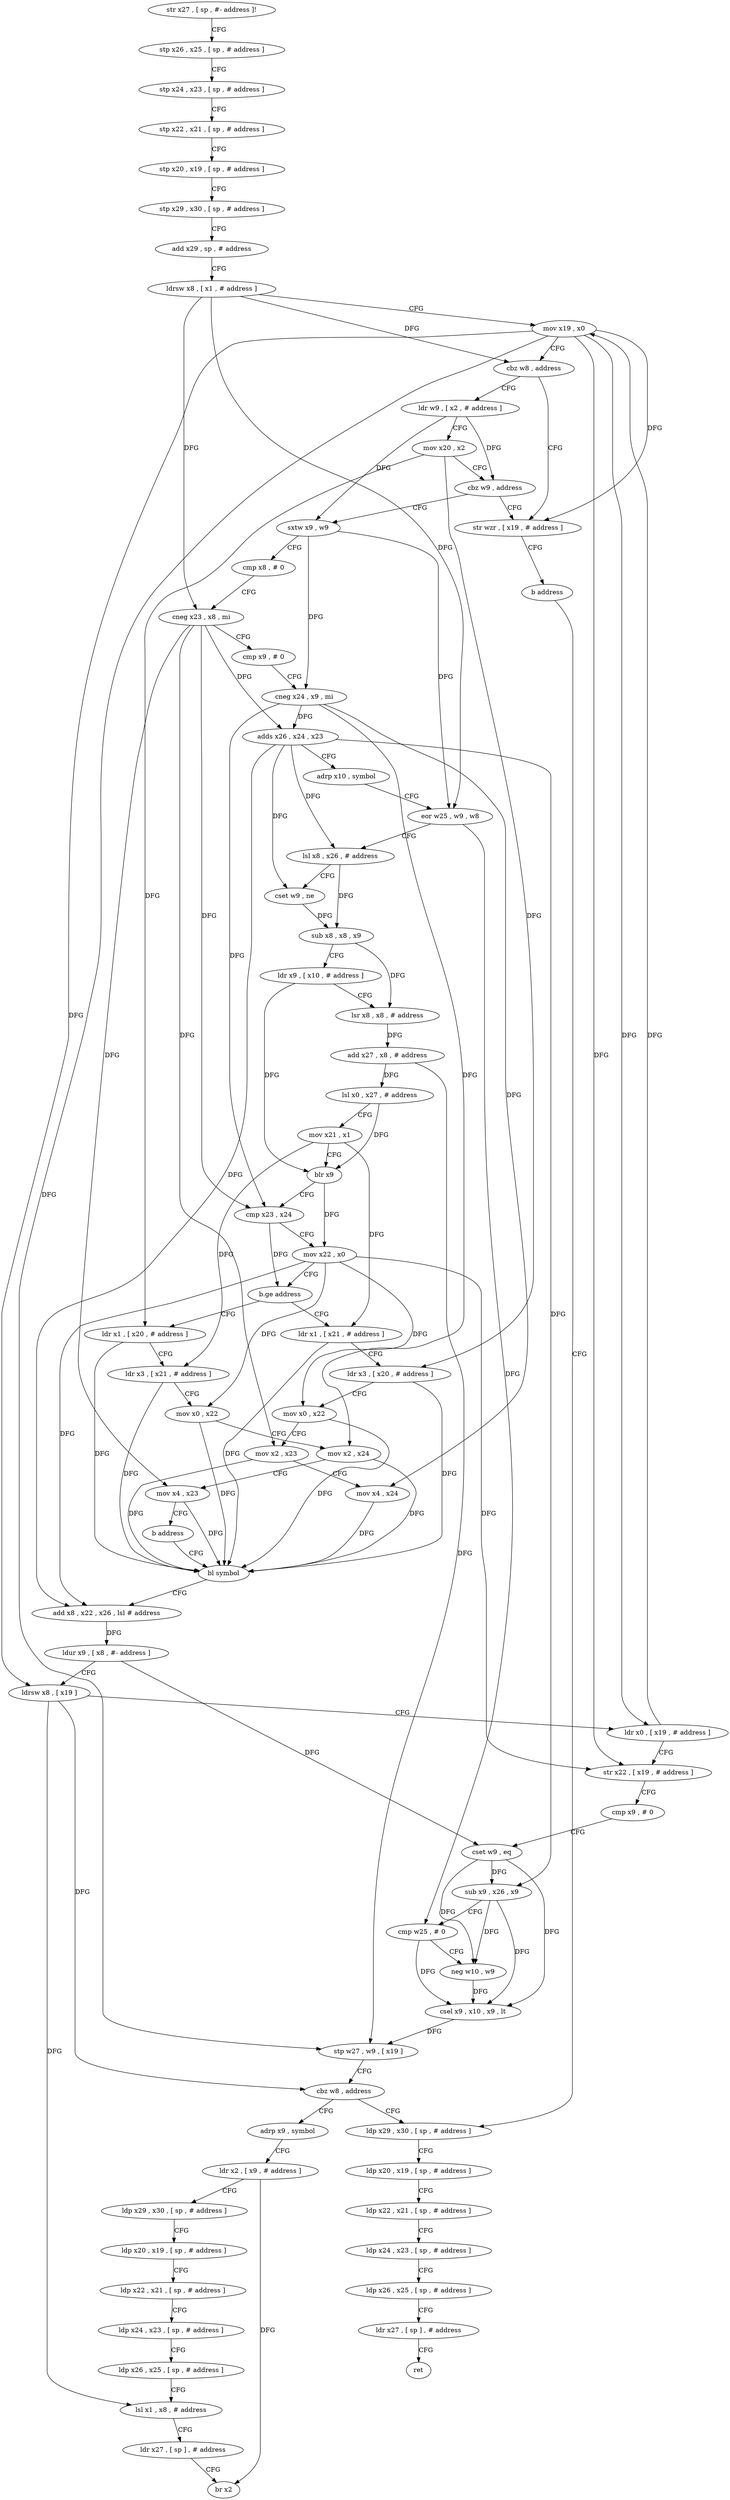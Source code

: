 digraph "func" {
"4234088" [label = "str x27 , [ sp , #- address ]!" ]
"4234092" [label = "stp x26 , x25 , [ sp , # address ]" ]
"4234096" [label = "stp x24 , x23 , [ sp , # address ]" ]
"4234100" [label = "stp x22 , x21 , [ sp , # address ]" ]
"4234104" [label = "stp x20 , x19 , [ sp , # address ]" ]
"4234108" [label = "stp x29 , x30 , [ sp , # address ]" ]
"4234112" [label = "add x29 , sp , # address" ]
"4234116" [label = "ldrsw x8 , [ x1 , # address ]" ]
"4234120" [label = "mov x19 , x0" ]
"4234124" [label = "cbz w8 , address" ]
"4234244" [label = "str wzr , [ x19 , # address ]" ]
"4234128" [label = "ldr w9 , [ x2 , # address ]" ]
"4234248" [label = "b address" ]
"4234368" [label = "ldp x29 , x30 , [ sp , # address ]" ]
"4234132" [label = "mov x20 , x2" ]
"4234136" [label = "cbz w9 , address" ]
"4234140" [label = "sxtw x9 , w9" ]
"4234372" [label = "ldp x20 , x19 , [ sp , # address ]" ]
"4234376" [label = "ldp x22 , x21 , [ sp , # address ]" ]
"4234380" [label = "ldp x24 , x23 , [ sp , # address ]" ]
"4234384" [label = "ldp x26 , x25 , [ sp , # address ]" ]
"4234388" [label = "ldr x27 , [ sp ] , # address" ]
"4234392" [label = "ret" ]
"4234144" [label = "cmp x8 , # 0" ]
"4234148" [label = "cneg x23 , x8 , mi" ]
"4234152" [label = "cmp x9 , # 0" ]
"4234156" [label = "cneg x24 , x9 , mi" ]
"4234160" [label = "adds x26 , x24 , x23" ]
"4234164" [label = "adrp x10 , symbol" ]
"4234168" [label = "eor w25 , w9 , w8" ]
"4234172" [label = "lsl x8 , x26 , # address" ]
"4234176" [label = "cset w9 , ne" ]
"4234180" [label = "sub x8 , x8 , x9" ]
"4234184" [label = "ldr x9 , [ x10 , # address ]" ]
"4234188" [label = "lsr x8 , x8 , # address" ]
"4234192" [label = "add x27 , x8 , # address" ]
"4234196" [label = "lsl x0 , x27 , # address" ]
"4234200" [label = "mov x21 , x1" ]
"4234204" [label = "blr x9" ]
"4234208" [label = "cmp x23 , x24" ]
"4234212" [label = "mov x22 , x0" ]
"4234216" [label = "b.ge address" ]
"4234252" [label = "ldr x1 , [ x21 , # address ]" ]
"4234220" [label = "ldr x1 , [ x20 , # address ]" ]
"4234256" [label = "ldr x3 , [ x20 , # address ]" ]
"4234260" [label = "mov x0 , x22" ]
"4234264" [label = "mov x2 , x23" ]
"4234268" [label = "mov x4 , x24" ]
"4234272" [label = "bl symbol" ]
"4234224" [label = "ldr x3 , [ x21 , # address ]" ]
"4234228" [label = "mov x0 , x22" ]
"4234232" [label = "mov x2 , x24" ]
"4234236" [label = "mov x4 , x23" ]
"4234240" [label = "b address" ]
"4234328" [label = "adrp x9 , symbol" ]
"4234332" [label = "ldr x2 , [ x9 , # address ]" ]
"4234336" [label = "ldp x29 , x30 , [ sp , # address ]" ]
"4234340" [label = "ldp x20 , x19 , [ sp , # address ]" ]
"4234344" [label = "ldp x22 , x21 , [ sp , # address ]" ]
"4234348" [label = "ldp x24 , x23 , [ sp , # address ]" ]
"4234352" [label = "ldp x26 , x25 , [ sp , # address ]" ]
"4234356" [label = "lsl x1 , x8 , # address" ]
"4234360" [label = "ldr x27 , [ sp ] , # address" ]
"4234364" [label = "br x2" ]
"4234276" [label = "add x8 , x22 , x26 , lsl # address" ]
"4234280" [label = "ldur x9 , [ x8 , #- address ]" ]
"4234284" [label = "ldrsw x8 , [ x19 ]" ]
"4234288" [label = "ldr x0 , [ x19 , # address ]" ]
"4234292" [label = "str x22 , [ x19 , # address ]" ]
"4234296" [label = "cmp x9 , # 0" ]
"4234300" [label = "cset w9 , eq" ]
"4234304" [label = "sub x9 , x26 , x9" ]
"4234308" [label = "cmp w25 , # 0" ]
"4234312" [label = "neg w10 , w9" ]
"4234316" [label = "csel x9 , x10 , x9 , lt" ]
"4234320" [label = "stp w27 , w9 , [ x19 ]" ]
"4234324" [label = "cbz w8 , address" ]
"4234088" -> "4234092" [ label = "CFG" ]
"4234092" -> "4234096" [ label = "CFG" ]
"4234096" -> "4234100" [ label = "CFG" ]
"4234100" -> "4234104" [ label = "CFG" ]
"4234104" -> "4234108" [ label = "CFG" ]
"4234108" -> "4234112" [ label = "CFG" ]
"4234112" -> "4234116" [ label = "CFG" ]
"4234116" -> "4234120" [ label = "CFG" ]
"4234116" -> "4234124" [ label = "DFG" ]
"4234116" -> "4234148" [ label = "DFG" ]
"4234116" -> "4234168" [ label = "DFG" ]
"4234120" -> "4234124" [ label = "CFG" ]
"4234120" -> "4234244" [ label = "DFG" ]
"4234120" -> "4234284" [ label = "DFG" ]
"4234120" -> "4234288" [ label = "DFG" ]
"4234120" -> "4234292" [ label = "DFG" ]
"4234120" -> "4234320" [ label = "DFG" ]
"4234124" -> "4234244" [ label = "CFG" ]
"4234124" -> "4234128" [ label = "CFG" ]
"4234244" -> "4234248" [ label = "CFG" ]
"4234128" -> "4234132" [ label = "CFG" ]
"4234128" -> "4234136" [ label = "DFG" ]
"4234128" -> "4234140" [ label = "DFG" ]
"4234248" -> "4234368" [ label = "CFG" ]
"4234368" -> "4234372" [ label = "CFG" ]
"4234132" -> "4234136" [ label = "CFG" ]
"4234132" -> "4234256" [ label = "DFG" ]
"4234132" -> "4234220" [ label = "DFG" ]
"4234136" -> "4234244" [ label = "CFG" ]
"4234136" -> "4234140" [ label = "CFG" ]
"4234140" -> "4234144" [ label = "CFG" ]
"4234140" -> "4234156" [ label = "DFG" ]
"4234140" -> "4234168" [ label = "DFG" ]
"4234372" -> "4234376" [ label = "CFG" ]
"4234376" -> "4234380" [ label = "CFG" ]
"4234380" -> "4234384" [ label = "CFG" ]
"4234384" -> "4234388" [ label = "CFG" ]
"4234388" -> "4234392" [ label = "CFG" ]
"4234144" -> "4234148" [ label = "CFG" ]
"4234148" -> "4234152" [ label = "CFG" ]
"4234148" -> "4234160" [ label = "DFG" ]
"4234148" -> "4234208" [ label = "DFG" ]
"4234148" -> "4234264" [ label = "DFG" ]
"4234148" -> "4234236" [ label = "DFG" ]
"4234152" -> "4234156" [ label = "CFG" ]
"4234156" -> "4234160" [ label = "DFG" ]
"4234156" -> "4234208" [ label = "DFG" ]
"4234156" -> "4234268" [ label = "DFG" ]
"4234156" -> "4234232" [ label = "DFG" ]
"4234160" -> "4234164" [ label = "CFG" ]
"4234160" -> "4234172" [ label = "DFG" ]
"4234160" -> "4234276" [ label = "DFG" ]
"4234160" -> "4234304" [ label = "DFG" ]
"4234160" -> "4234176" [ label = "DFG" ]
"4234164" -> "4234168" [ label = "CFG" ]
"4234168" -> "4234172" [ label = "CFG" ]
"4234168" -> "4234308" [ label = "DFG" ]
"4234172" -> "4234176" [ label = "CFG" ]
"4234172" -> "4234180" [ label = "DFG" ]
"4234176" -> "4234180" [ label = "DFG" ]
"4234180" -> "4234184" [ label = "CFG" ]
"4234180" -> "4234188" [ label = "DFG" ]
"4234184" -> "4234188" [ label = "CFG" ]
"4234184" -> "4234204" [ label = "DFG" ]
"4234188" -> "4234192" [ label = "DFG" ]
"4234192" -> "4234196" [ label = "DFG" ]
"4234192" -> "4234320" [ label = "DFG" ]
"4234196" -> "4234200" [ label = "CFG" ]
"4234196" -> "4234204" [ label = "DFG" ]
"4234200" -> "4234204" [ label = "CFG" ]
"4234200" -> "4234252" [ label = "DFG" ]
"4234200" -> "4234224" [ label = "DFG" ]
"4234204" -> "4234208" [ label = "CFG" ]
"4234204" -> "4234212" [ label = "DFG" ]
"4234208" -> "4234212" [ label = "CFG" ]
"4234208" -> "4234216" [ label = "DFG" ]
"4234212" -> "4234216" [ label = "CFG" ]
"4234212" -> "4234260" [ label = "DFG" ]
"4234212" -> "4234228" [ label = "DFG" ]
"4234212" -> "4234276" [ label = "DFG" ]
"4234212" -> "4234292" [ label = "DFG" ]
"4234216" -> "4234252" [ label = "CFG" ]
"4234216" -> "4234220" [ label = "CFG" ]
"4234252" -> "4234256" [ label = "CFG" ]
"4234252" -> "4234272" [ label = "DFG" ]
"4234220" -> "4234224" [ label = "CFG" ]
"4234220" -> "4234272" [ label = "DFG" ]
"4234256" -> "4234260" [ label = "CFG" ]
"4234256" -> "4234272" [ label = "DFG" ]
"4234260" -> "4234264" [ label = "CFG" ]
"4234260" -> "4234272" [ label = "DFG" ]
"4234264" -> "4234268" [ label = "CFG" ]
"4234264" -> "4234272" [ label = "DFG" ]
"4234268" -> "4234272" [ label = "DFG" ]
"4234272" -> "4234276" [ label = "CFG" ]
"4234224" -> "4234228" [ label = "CFG" ]
"4234224" -> "4234272" [ label = "DFG" ]
"4234228" -> "4234232" [ label = "CFG" ]
"4234228" -> "4234272" [ label = "DFG" ]
"4234232" -> "4234236" [ label = "CFG" ]
"4234232" -> "4234272" [ label = "DFG" ]
"4234236" -> "4234240" [ label = "CFG" ]
"4234236" -> "4234272" [ label = "DFG" ]
"4234240" -> "4234272" [ label = "CFG" ]
"4234328" -> "4234332" [ label = "CFG" ]
"4234332" -> "4234336" [ label = "CFG" ]
"4234332" -> "4234364" [ label = "DFG" ]
"4234336" -> "4234340" [ label = "CFG" ]
"4234340" -> "4234344" [ label = "CFG" ]
"4234344" -> "4234348" [ label = "CFG" ]
"4234348" -> "4234352" [ label = "CFG" ]
"4234352" -> "4234356" [ label = "CFG" ]
"4234356" -> "4234360" [ label = "CFG" ]
"4234360" -> "4234364" [ label = "CFG" ]
"4234276" -> "4234280" [ label = "DFG" ]
"4234280" -> "4234284" [ label = "CFG" ]
"4234280" -> "4234300" [ label = "DFG" ]
"4234284" -> "4234288" [ label = "CFG" ]
"4234284" -> "4234324" [ label = "DFG" ]
"4234284" -> "4234356" [ label = "DFG" ]
"4234288" -> "4234292" [ label = "CFG" ]
"4234288" -> "4234120" [ label = "DFG" ]
"4234292" -> "4234296" [ label = "CFG" ]
"4234296" -> "4234300" [ label = "CFG" ]
"4234300" -> "4234304" [ label = "DFG" ]
"4234300" -> "4234312" [ label = "DFG" ]
"4234300" -> "4234316" [ label = "DFG" ]
"4234304" -> "4234308" [ label = "CFG" ]
"4234304" -> "4234312" [ label = "DFG" ]
"4234304" -> "4234316" [ label = "DFG" ]
"4234308" -> "4234312" [ label = "CFG" ]
"4234308" -> "4234316" [ label = "DFG" ]
"4234312" -> "4234316" [ label = "DFG" ]
"4234316" -> "4234320" [ label = "DFG" ]
"4234320" -> "4234324" [ label = "CFG" ]
"4234324" -> "4234368" [ label = "CFG" ]
"4234324" -> "4234328" [ label = "CFG" ]
}
